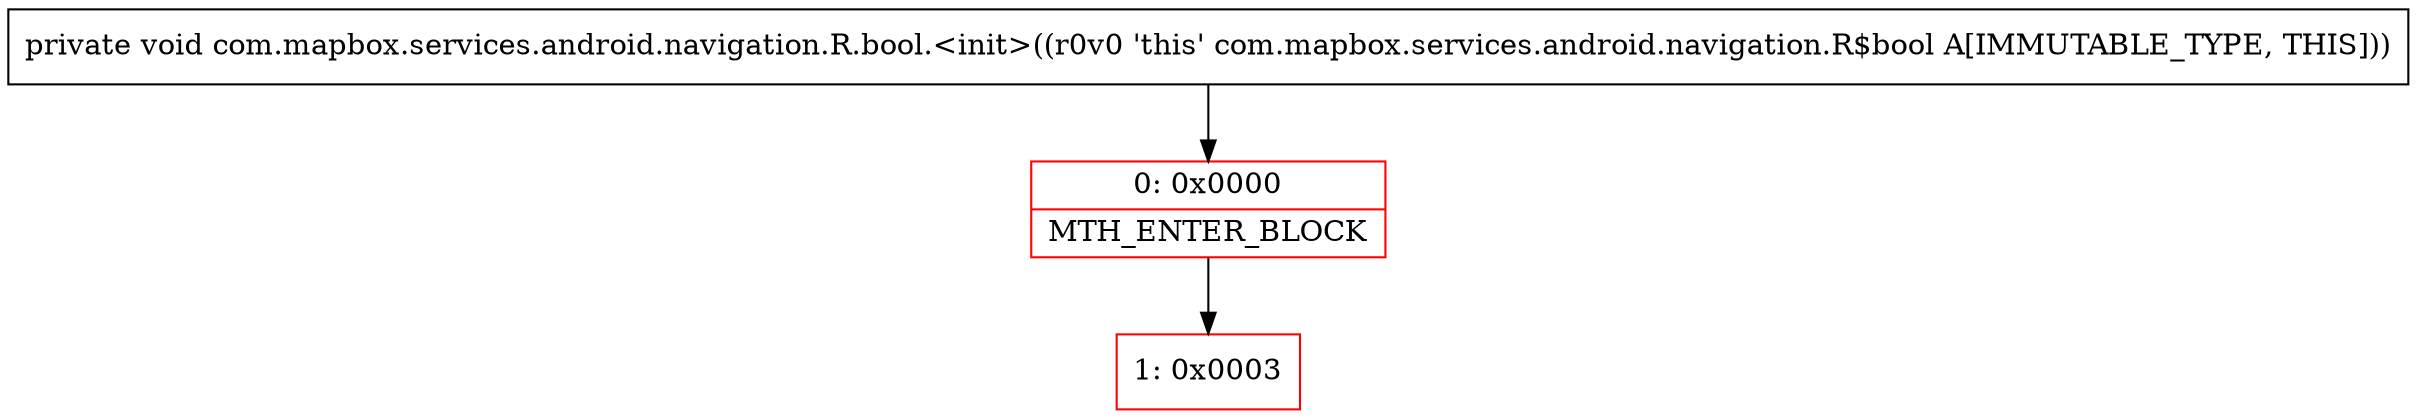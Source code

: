 digraph "CFG forcom.mapbox.services.android.navigation.R.bool.\<init\>()V" {
subgraph cluster_Region_188868697 {
label = "R(0)";
node [shape=record,color=blue];
}
Node_0 [shape=record,color=red,label="{0\:\ 0x0000|MTH_ENTER_BLOCK\l}"];
Node_1 [shape=record,color=red,label="{1\:\ 0x0003}"];
MethodNode[shape=record,label="{private void com.mapbox.services.android.navigation.R.bool.\<init\>((r0v0 'this' com.mapbox.services.android.navigation.R$bool A[IMMUTABLE_TYPE, THIS])) }"];
MethodNode -> Node_0;
Node_0 -> Node_1;
}

